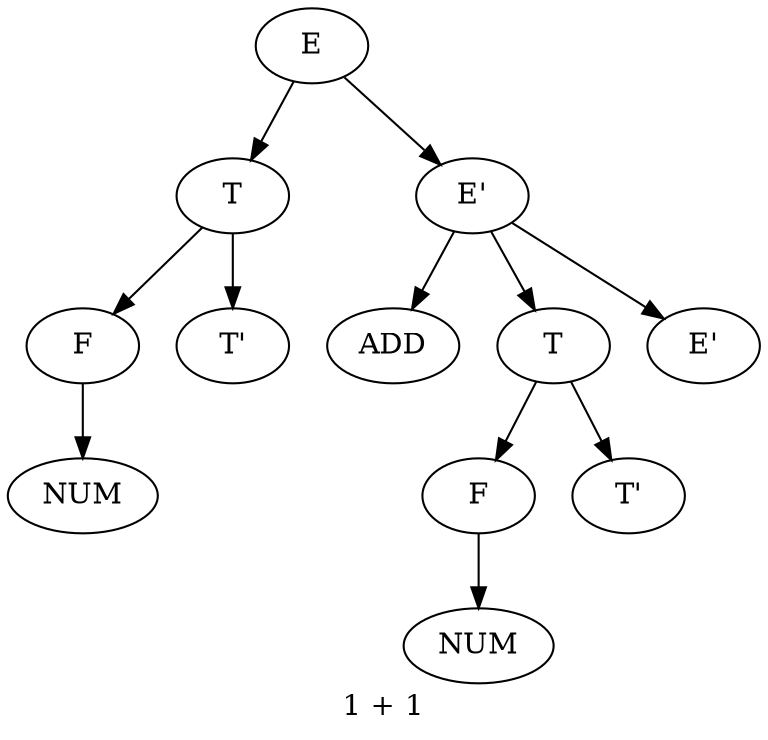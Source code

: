 digraph Tree {
"E0"[label="E"]
"E0" -> "T1";
"E0" -> "E'5";
"T1"[label="T"]
"T1" -> "F2";
"T1" -> "T'4";
"F2"[label="F"]
"F2" -> "NUM3";
"NUM3"[label="NUM"]
"T'4"[label="T'"]
"E'5"[label="E'"]
"E'5" -> "ADD6";
"E'5" -> "T7";
"E'5" -> "E'11";
"ADD6"[label="ADD"]
"T7"[label="T"]
"T7" -> "F8";
"T7" -> "T'10";
"F8"[label="F"]
"F8" -> "NUM9";
"NUM9"[label="NUM"]
"T'10"[label="T'"]
"E'11"[label="E'"]
label="1 + 1";
}